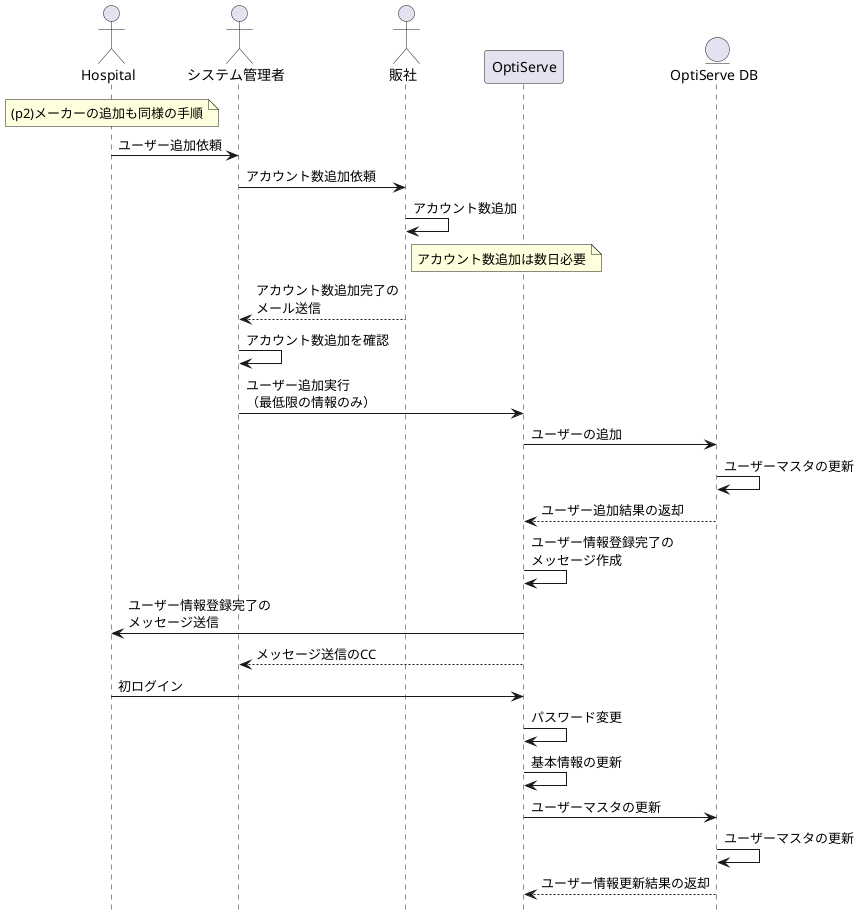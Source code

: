 @startuml
'------------------------------------------------
' Title: OptiServe Generate Hospital User
'        医療機関ユーザーの追加
' Date: 2025-03-17
' Author: H.Miyazawa
' ChangeLog:
'    2025-03-17: First Edition
'------------------------------------------------
hide footbox
actor Hospital as hp
actor システム管理者 as admin
actor 販社 as ricoh
participant "OptiServe" as os
entity "OptiServe DB" as osdb

note over hp: (p2)メーカーの追加も同様の手順
hp -> admin: ユーザー追加依頼
admin -> ricoh: アカウント数追加依頼
ricoh -> ricoh: アカウント数追加
note right ricoh: アカウント数追加は数日必要
ricoh --> admin: アカウント数追加完了の\nメール送信
admin -> admin: アカウント数追加を確認
admin -> os: ユーザー追加実行\n（最低限の情報のみ）
os -> osdb: ユーザーの追加
osdb -> osdb: ユーザーマスタの更新
osdb --> os: ユーザー追加結果の返却
os -> os: ユーザー情報登録完了の\nメッセージ作成
os -> hp: ユーザー情報登録完了の\nメッセージ送信
os --> admin: メッセージ送信のCC
hp -> os: 初ログイン
os -> os: パスワード変更
os -> os: 基本情報の更新
os -> osdb: ユーザーマスタの更新
osdb -> osdb: ユーザーマスタの更新
osdb --> os: ユーザー情報更新結果の返却
@enduml